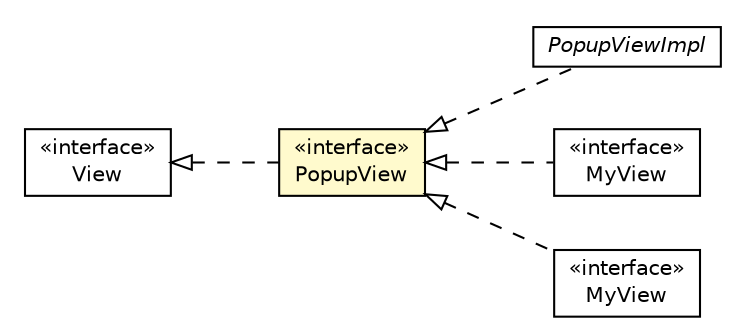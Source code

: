 #!/usr/local/bin/dot
#
# Class diagram 
# Generated by UMLGraph version R5_6-24-gf6e263 (http://www.umlgraph.org/)
#

digraph G {
	edge [fontname="Helvetica",fontsize=10,labelfontname="Helvetica",labelfontsize=10];
	node [fontname="Helvetica",fontsize=10,shape=plaintext];
	nodesep=0.25;
	ranksep=0.5;
	rankdir=LR;
	// com.gwtplatform.mvp.client.View
	c290254 [label=<<table title="com.gwtplatform.mvp.client.View" border="0" cellborder="1" cellspacing="0" cellpadding="2" port="p" href="./View.html">
		<tr><td><table border="0" cellspacing="0" cellpadding="1">
<tr><td align="center" balign="center"> &#171;interface&#187; </td></tr>
<tr><td align="center" balign="center"> View </td></tr>
		</table></td></tr>
		</table>>, URL="./View.html", fontname="Helvetica", fontcolor="black", fontsize=10.0];
	// com.gwtplatform.mvp.client.PopupViewImpl
	c290271 [label=<<table title="com.gwtplatform.mvp.client.PopupViewImpl" border="0" cellborder="1" cellspacing="0" cellpadding="2" port="p" href="./PopupViewImpl.html">
		<tr><td><table border="0" cellspacing="0" cellpadding="1">
<tr><td align="center" balign="center"><font face="Helvetica-Oblique"> PopupViewImpl </font></td></tr>
		</table></td></tr>
		</table>>, URL="./PopupViewImpl.html", fontname="Helvetica", fontcolor="black", fontsize=10.0];
	// com.gwtplatform.mvp.client.PopupView
	c290273 [label=<<table title="com.gwtplatform.mvp.client.PopupView" border="0" cellborder="1" cellspacing="0" cellpadding="2" port="p" bgcolor="lemonChiffon" href="./PopupView.html">
		<tr><td><table border="0" cellspacing="0" cellpadding="1">
<tr><td align="center" balign="center"> &#171;interface&#187; </td></tr>
<tr><td align="center" balign="center"> PopupView </td></tr>
		</table></td></tr>
		</table>>, URL="./PopupView.html", fontname="Helvetica", fontcolor="black", fontsize=10.0];
	// com.gwtplatform.carstore.client.application.manufacturer.ui.EditManufacturerPresenter.MyView
	c290582 [label=<<table title="com.gwtplatform.carstore.client.application.manufacturer.ui.EditManufacturerPresenter.MyView" border="0" cellborder="1" cellspacing="0" cellpadding="2" port="p" href="../../carstore/client/application/manufacturer/ui/EditManufacturerPresenter.MyView.html">
		<tr><td><table border="0" cellspacing="0" cellpadding="1">
<tr><td align="center" balign="center"> &#171;interface&#187; </td></tr>
<tr><td align="center" balign="center"> MyView </td></tr>
		</table></td></tr>
		</table>>, URL="../../carstore/client/application/manufacturer/ui/EditManufacturerPresenter.MyView.html", fontname="Helvetica", fontcolor="black", fontsize=10.0];
	// com.gwtplatform.carstore.client.application.rating.ui.EditRatingPresenter.MyView
	c290604 [label=<<table title="com.gwtplatform.carstore.client.application.rating.ui.EditRatingPresenter.MyView" border="0" cellborder="1" cellspacing="0" cellpadding="2" port="p" href="../../carstore/client/application/rating/ui/EditRatingPresenter.MyView.html">
		<tr><td><table border="0" cellspacing="0" cellpadding="1">
<tr><td align="center" balign="center"> &#171;interface&#187; </td></tr>
<tr><td align="center" balign="center"> MyView </td></tr>
		</table></td></tr>
		</table>>, URL="../../carstore/client/application/rating/ui/EditRatingPresenter.MyView.html", fontname="Helvetica", fontcolor="black", fontsize=10.0];
	//com.gwtplatform.mvp.client.PopupViewImpl implements com.gwtplatform.mvp.client.PopupView
	c290273:p -> c290271:p [dir=back,arrowtail=empty,style=dashed];
	//com.gwtplatform.mvp.client.PopupView implements com.gwtplatform.mvp.client.View
	c290254:p -> c290273:p [dir=back,arrowtail=empty,style=dashed];
	//com.gwtplatform.carstore.client.application.manufacturer.ui.EditManufacturerPresenter.MyView implements com.gwtplatform.mvp.client.PopupView
	c290273:p -> c290582:p [dir=back,arrowtail=empty,style=dashed];
	//com.gwtplatform.carstore.client.application.rating.ui.EditRatingPresenter.MyView implements com.gwtplatform.mvp.client.PopupView
	c290273:p -> c290604:p [dir=back,arrowtail=empty,style=dashed];
}

